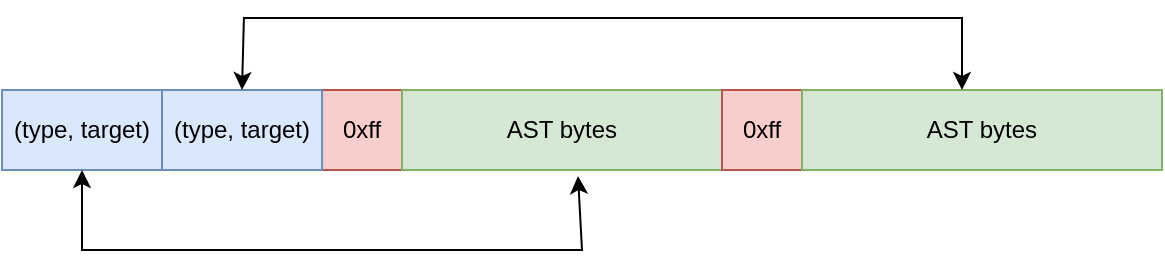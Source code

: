<mxfile version="26.1.0">
  <diagram name="Page-1" id="yGWYPgMcCdLCbsrSvj5S">
    <mxGraphModel dx="784" dy="1099" grid="1" gridSize="10" guides="1" tooltips="1" connect="1" arrows="1" fold="1" page="1" pageScale="1" pageWidth="827" pageHeight="1169" math="0" shadow="0">
      <root>
        <mxCell id="0" />
        <mxCell id="1" parent="0" />
        <mxCell id="xUWw6jY_1APWcy3D81xN-1" value="" style="rounded=0;whiteSpace=wrap;html=1;" vertex="1" parent="1">
          <mxGeometry x="70" y="160" width="580" height="40" as="geometry" />
        </mxCell>
        <mxCell id="xUWw6jY_1APWcy3D81xN-2" value="0xff" style="rounded=0;whiteSpace=wrap;html=1;fillColor=#f8cecc;strokeColor=#b85450;" vertex="1" parent="1">
          <mxGeometry x="230" y="160" width="40" height="40" as="geometry" />
        </mxCell>
        <mxCell id="xUWw6jY_1APWcy3D81xN-3" value="(type, target)" style="rounded=0;whiteSpace=wrap;html=1;fillColor=#dae8fc;strokeColor=#6c8ebf;" vertex="1" parent="1">
          <mxGeometry x="70" y="160" width="80" height="40" as="geometry" />
        </mxCell>
        <mxCell id="xUWw6jY_1APWcy3D81xN-4" value="(type, target)" style="rounded=0;whiteSpace=wrap;html=1;fillColor=#dae8fc;strokeColor=#6c8ebf;" vertex="1" parent="1">
          <mxGeometry x="150" y="160" width="80" height="40" as="geometry" />
        </mxCell>
        <mxCell id="xUWw6jY_1APWcy3D81xN-6" value="AST bytes" style="rounded=0;whiteSpace=wrap;html=1;fillColor=#d5e8d4;strokeColor=#82b366;" vertex="1" parent="1">
          <mxGeometry x="270" y="160" width="160" height="40" as="geometry" />
        </mxCell>
        <mxCell id="xUWw6jY_1APWcy3D81xN-7" value="0xff" style="rounded=0;whiteSpace=wrap;html=1;fillColor=#f8cecc;strokeColor=#b85450;" vertex="1" parent="1">
          <mxGeometry x="430" y="160" width="40" height="40" as="geometry" />
        </mxCell>
        <mxCell id="xUWw6jY_1APWcy3D81xN-8" value="AST bytes" style="rounded=0;whiteSpace=wrap;html=1;fillColor=#d5e8d4;strokeColor=#82b366;" vertex="1" parent="1">
          <mxGeometry x="470" y="160" width="180" height="40" as="geometry" />
        </mxCell>
        <mxCell id="xUWw6jY_1APWcy3D81xN-9" value="" style="endArrow=classic;startArrow=classic;html=1;rounded=0;exitX=0.5;exitY=1;exitDx=0;exitDy=0;entryX=0.55;entryY=1.075;entryDx=0;entryDy=0;entryPerimeter=0;" edge="1" parent="1" source="xUWw6jY_1APWcy3D81xN-3" target="xUWw6jY_1APWcy3D81xN-6">
          <mxGeometry width="50" height="50" relative="1" as="geometry">
            <mxPoint x="95" y="250" as="sourcePoint" />
            <mxPoint x="350" y="240" as="targetPoint" />
            <Array as="points">
              <mxPoint x="110" y="240" />
              <mxPoint x="360" y="240" />
            </Array>
          </mxGeometry>
        </mxCell>
        <mxCell id="xUWw6jY_1APWcy3D81xN-10" value="" style="endArrow=classic;startArrow=classic;html=1;rounded=0;exitX=0.613;exitY=-0.1;exitDx=0;exitDy=0;exitPerimeter=0;" edge="1" parent="1">
          <mxGeometry width="50" height="50" relative="1" as="geometry">
            <mxPoint x="190.0" y="160" as="sourcePoint" />
            <mxPoint x="550" y="160" as="targetPoint" />
            <Array as="points">
              <mxPoint x="190.96" y="124" />
              <mxPoint x="440.96" y="124" />
              <mxPoint x="550" y="124" />
            </Array>
          </mxGeometry>
        </mxCell>
      </root>
    </mxGraphModel>
  </diagram>
</mxfile>
